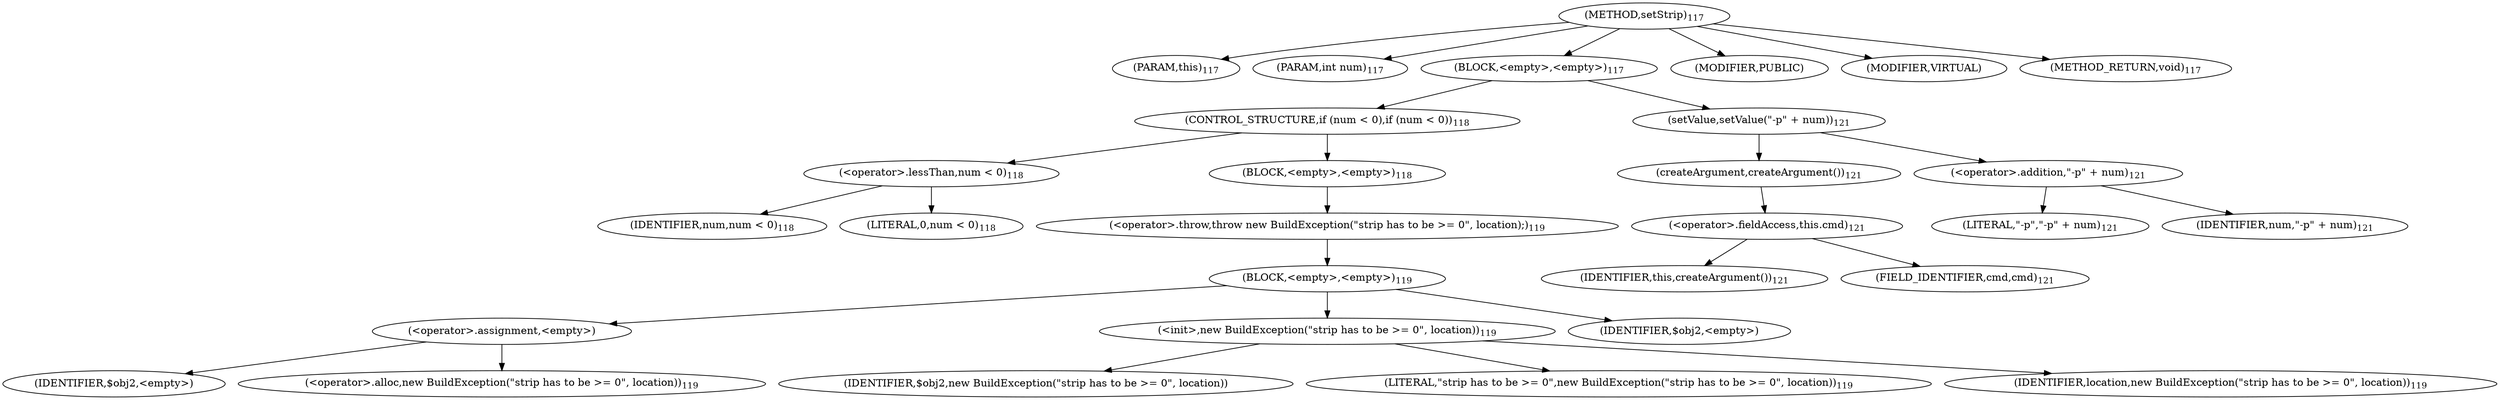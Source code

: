digraph "setStrip" {  
"111" [label = <(METHOD,setStrip)<SUB>117</SUB>> ]
"112" [label = <(PARAM,this)<SUB>117</SUB>> ]
"113" [label = <(PARAM,int num)<SUB>117</SUB>> ]
"114" [label = <(BLOCK,&lt;empty&gt;,&lt;empty&gt;)<SUB>117</SUB>> ]
"115" [label = <(CONTROL_STRUCTURE,if (num &lt; 0),if (num &lt; 0))<SUB>118</SUB>> ]
"116" [label = <(&lt;operator&gt;.lessThan,num &lt; 0)<SUB>118</SUB>> ]
"117" [label = <(IDENTIFIER,num,num &lt; 0)<SUB>118</SUB>> ]
"118" [label = <(LITERAL,0,num &lt; 0)<SUB>118</SUB>> ]
"119" [label = <(BLOCK,&lt;empty&gt;,&lt;empty&gt;)<SUB>118</SUB>> ]
"120" [label = <(&lt;operator&gt;.throw,throw new BuildException(&quot;strip has to be &gt;= 0&quot;, location);)<SUB>119</SUB>> ]
"121" [label = <(BLOCK,&lt;empty&gt;,&lt;empty&gt;)<SUB>119</SUB>> ]
"122" [label = <(&lt;operator&gt;.assignment,&lt;empty&gt;)> ]
"123" [label = <(IDENTIFIER,$obj2,&lt;empty&gt;)> ]
"124" [label = <(&lt;operator&gt;.alloc,new BuildException(&quot;strip has to be &gt;= 0&quot;, location))<SUB>119</SUB>> ]
"125" [label = <(&lt;init&gt;,new BuildException(&quot;strip has to be &gt;= 0&quot;, location))<SUB>119</SUB>> ]
"126" [label = <(IDENTIFIER,$obj2,new BuildException(&quot;strip has to be &gt;= 0&quot;, location))> ]
"127" [label = <(LITERAL,&quot;strip has to be &gt;= 0&quot;,new BuildException(&quot;strip has to be &gt;= 0&quot;, location))<SUB>119</SUB>> ]
"128" [label = <(IDENTIFIER,location,new BuildException(&quot;strip has to be &gt;= 0&quot;, location))<SUB>119</SUB>> ]
"129" [label = <(IDENTIFIER,$obj2,&lt;empty&gt;)> ]
"130" [label = <(setValue,setValue(&quot;-p&quot; + num))<SUB>121</SUB>> ]
"131" [label = <(createArgument,createArgument())<SUB>121</SUB>> ]
"132" [label = <(&lt;operator&gt;.fieldAccess,this.cmd)<SUB>121</SUB>> ]
"133" [label = <(IDENTIFIER,this,createArgument())<SUB>121</SUB>> ]
"134" [label = <(FIELD_IDENTIFIER,cmd,cmd)<SUB>121</SUB>> ]
"135" [label = <(&lt;operator&gt;.addition,&quot;-p&quot; + num)<SUB>121</SUB>> ]
"136" [label = <(LITERAL,&quot;-p&quot;,&quot;-p&quot; + num)<SUB>121</SUB>> ]
"137" [label = <(IDENTIFIER,num,&quot;-p&quot; + num)<SUB>121</SUB>> ]
"138" [label = <(MODIFIER,PUBLIC)> ]
"139" [label = <(MODIFIER,VIRTUAL)> ]
"140" [label = <(METHOD_RETURN,void)<SUB>117</SUB>> ]
  "111" -> "112" 
  "111" -> "113" 
  "111" -> "114" 
  "111" -> "138" 
  "111" -> "139" 
  "111" -> "140" 
  "114" -> "115" 
  "114" -> "130" 
  "115" -> "116" 
  "115" -> "119" 
  "116" -> "117" 
  "116" -> "118" 
  "119" -> "120" 
  "120" -> "121" 
  "121" -> "122" 
  "121" -> "125" 
  "121" -> "129" 
  "122" -> "123" 
  "122" -> "124" 
  "125" -> "126" 
  "125" -> "127" 
  "125" -> "128" 
  "130" -> "131" 
  "130" -> "135" 
  "131" -> "132" 
  "132" -> "133" 
  "132" -> "134" 
  "135" -> "136" 
  "135" -> "137" 
}
